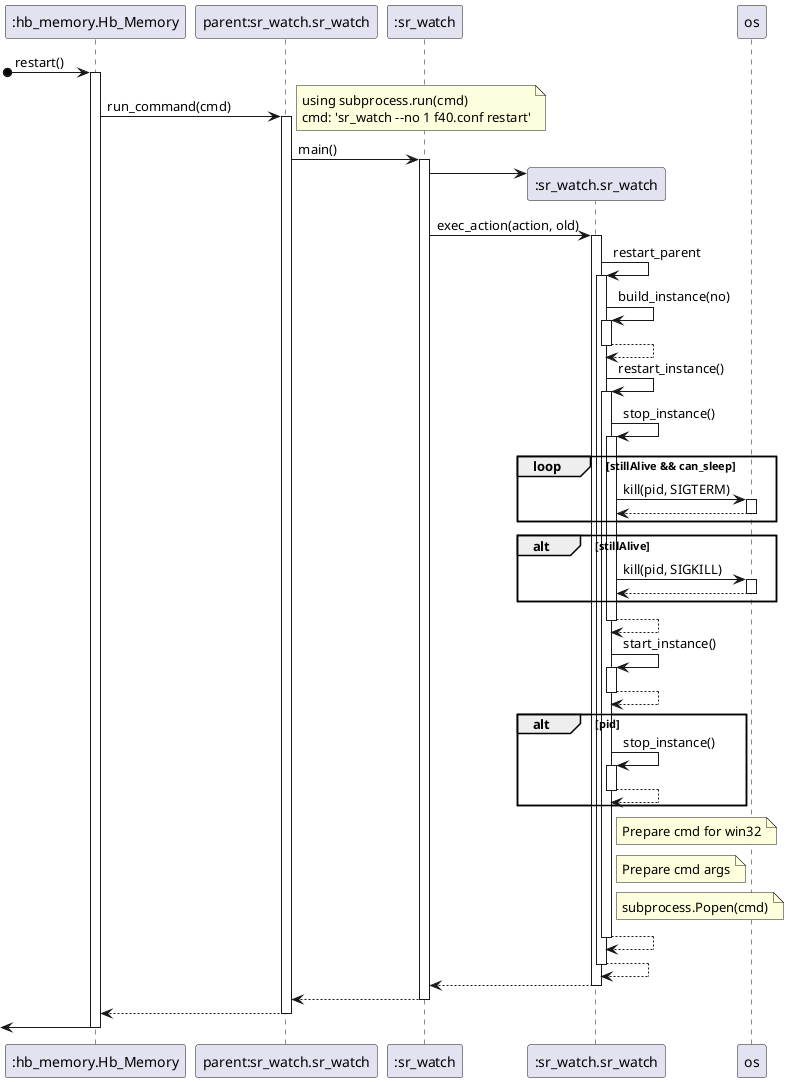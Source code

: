 @startuml
participant ":hb_memory.Hb_Memory" as hb
participant "parent:sr_watch.sr_watch" as w1
participant ":sr_watch" as wm
participant ":sr_watch.sr_watch" as w2

[o-> hb: restart()
 activate hb
 hb -> w1: run_command(cmd)
  note right
   using subprocess.run(cmd)
   cmd: 'sr_watch --no 1 f40.conf restart'
  end note
  activate w1
  w1 -> wm: main()
   activate wm
   create w2
   wm -> w2
   wm -> w2: exec_action(action, old)
    activate w2
    w2 -> w2: restart_parent
     activate w2
     w2 -> w2: build_instance(no)
      activate w2
      return
     w2 -> w2: restart_instance()
      activate w2
      w2 -> w2: stop_instance()
       activate w2
       loop stillAlive && can_sleep
        w2 -> os: kill(pid, SIGTERM)
         activate os
         return
       end loop
       alt stillAlive
        w2 -> os: kill(pid, SIGKILL)
         activate os
         return
       end alt
       return
      w2 -> w2: start_instance()
       activate w2
       return
      alt pid
       w2 -> w2: stop_instance()
        activate w2
        return
      end alt
      note right of w2: Prepare cmd for win32
      note right of w2: Prepare cmd args
      note right of w2: subprocess.Popen(cmd)
      return
     return
    return
   return
  return
[O<- hb
deactivate hb
@enduml